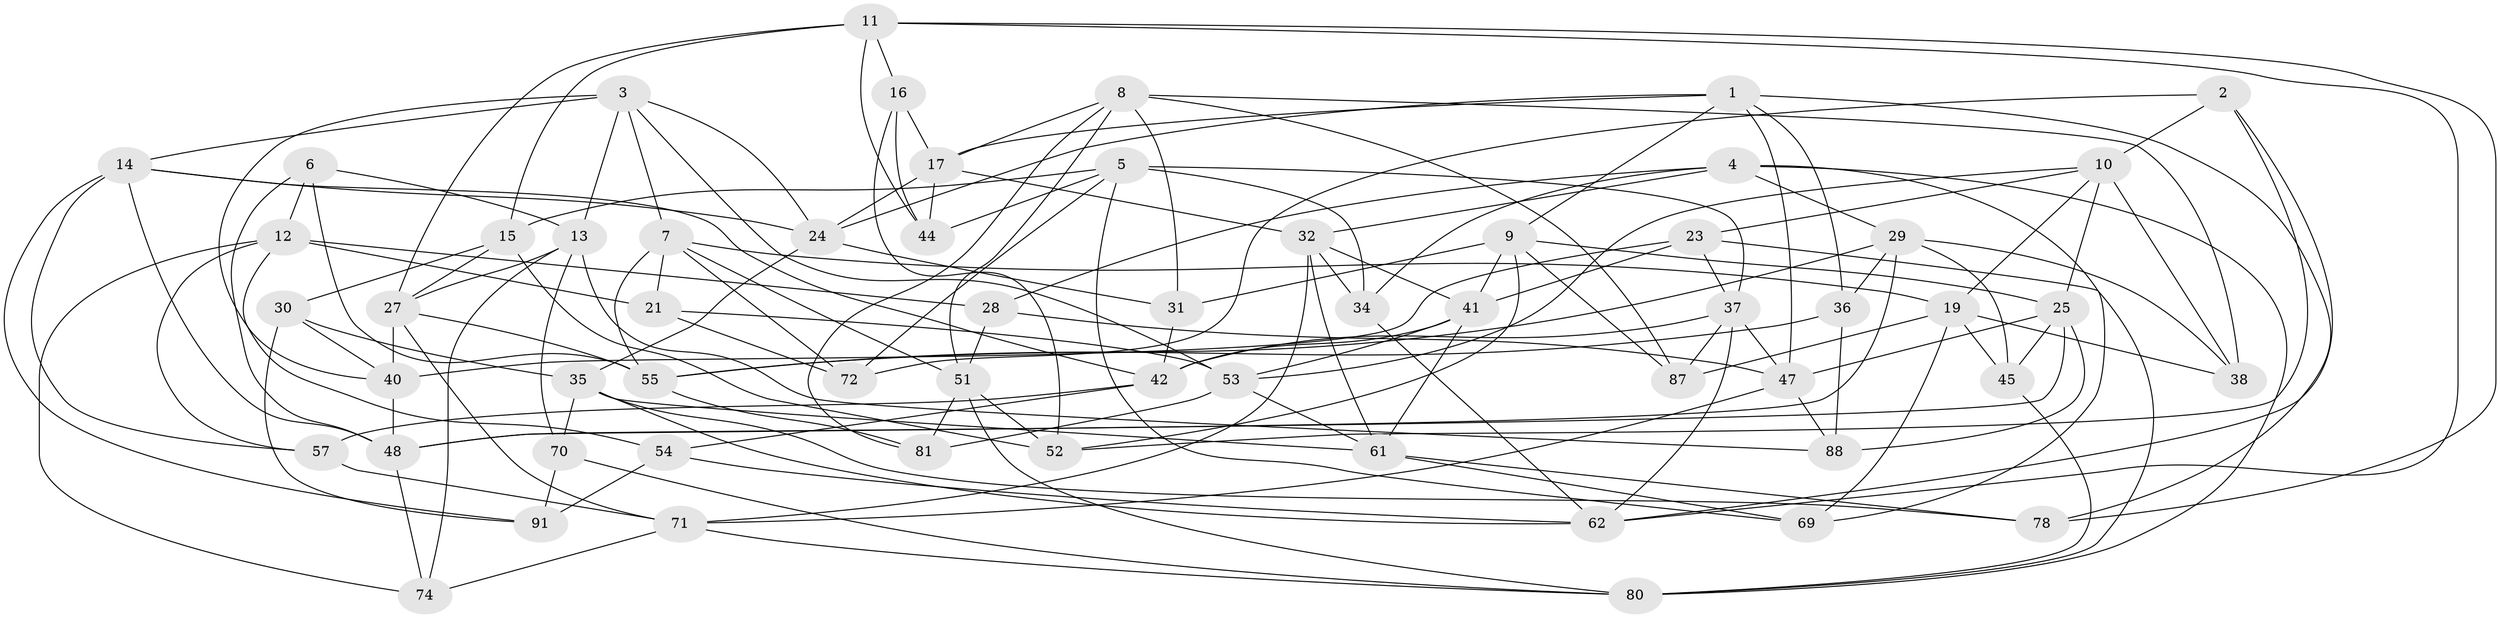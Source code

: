 // Generated by graph-tools (version 1.1) at 2025/24/03/03/25 07:24:22]
// undirected, 59 vertices, 152 edges
graph export_dot {
graph [start="1"]
  node [color=gray90,style=filled];
  1 [super="+60"];
  2;
  3 [super="+50"];
  4 [super="+93"];
  5 [super="+83"];
  6;
  7 [super="+22"];
  8 [super="+86"];
  9 [super="+67"];
  10 [super="+39"];
  11 [super="+33"];
  12 [super="+20"];
  13 [super="+26"];
  14 [super="+46"];
  15 [super="+18"];
  16;
  17 [super="+59"];
  19 [super="+64"];
  21;
  23 [super="+82"];
  24 [super="+43"];
  25 [super="+49"];
  27 [super="+73"];
  28;
  29 [super="+68"];
  30;
  31;
  32 [super="+56"];
  34;
  35 [super="+94"];
  36;
  37 [super="+66"];
  38;
  40 [super="+79"];
  41 [super="+63"];
  42 [super="+77"];
  44;
  45;
  47 [super="+58"];
  48 [super="+75"];
  51 [super="+76"];
  52 [super="+92"];
  53 [super="+65"];
  54;
  55 [super="+95"];
  57;
  61 [super="+89"];
  62 [super="+84"];
  69;
  70;
  71 [super="+85"];
  72;
  74;
  78;
  80 [super="+90"];
  81;
  87;
  88;
  91;
  1 -- 78;
  1 -- 47;
  1 -- 24;
  1 -- 36;
  1 -- 17;
  1 -- 9;
  2 -- 72;
  2 -- 10;
  2 -- 52;
  2 -- 62;
  3 -- 13;
  3 -- 53;
  3 -- 7;
  3 -- 24;
  3 -- 40;
  3 -- 14;
  4 -- 80;
  4 -- 34;
  4 -- 32;
  4 -- 28;
  4 -- 29;
  4 -- 69;
  5 -- 44;
  5 -- 34;
  5 -- 72;
  5 -- 69;
  5 -- 37;
  5 -- 15;
  6 -- 48;
  6 -- 55;
  6 -- 13;
  6 -- 12;
  7 -- 51;
  7 -- 72;
  7 -- 19;
  7 -- 55;
  7 -- 21;
  8 -- 38;
  8 -- 31;
  8 -- 81;
  8 -- 17;
  8 -- 51;
  8 -- 87;
  9 -- 52;
  9 -- 87;
  9 -- 25;
  9 -- 41;
  9 -- 31;
  10 -- 23;
  10 -- 53;
  10 -- 25;
  10 -- 38;
  10 -- 19;
  11 -- 78;
  11 -- 16;
  11 -- 27;
  11 -- 44;
  11 -- 62;
  11 -- 15;
  12 -- 57;
  12 -- 28;
  12 -- 54;
  12 -- 74;
  12 -- 21;
  13 -- 88;
  13 -- 74;
  13 -- 27;
  13 -- 70;
  14 -- 57;
  14 -- 91;
  14 -- 42;
  14 -- 24;
  14 -- 48;
  15 -- 52 [weight=2];
  15 -- 27;
  15 -- 30;
  16 -- 44;
  16 -- 52;
  16 -- 17;
  17 -- 44;
  17 -- 32;
  17 -- 24;
  19 -- 45;
  19 -- 38;
  19 -- 69;
  19 -- 87;
  21 -- 72;
  21 -- 53;
  23 -- 40 [weight=2];
  23 -- 80;
  23 -- 41;
  23 -- 37;
  24 -- 35;
  24 -- 31;
  25 -- 88;
  25 -- 45;
  25 -- 48;
  25 -- 47;
  27 -- 55;
  27 -- 40;
  27 -- 71;
  28 -- 47;
  28 -- 51;
  29 -- 38;
  29 -- 55;
  29 -- 48;
  29 -- 36;
  29 -- 45;
  30 -- 91;
  30 -- 40;
  30 -- 35;
  31 -- 42;
  32 -- 34;
  32 -- 61;
  32 -- 71;
  32 -- 41;
  34 -- 62;
  35 -- 61;
  35 -- 62;
  35 -- 70;
  35 -- 78;
  36 -- 88;
  36 -- 55;
  37 -- 62;
  37 -- 42;
  37 -- 87;
  37 -- 47;
  40 -- 48;
  41 -- 42;
  41 -- 53;
  41 -- 61;
  42 -- 57;
  42 -- 54;
  45 -- 80;
  47 -- 88;
  47 -- 71;
  48 -- 74;
  51 -- 80;
  51 -- 81;
  51 -- 52;
  53 -- 81;
  53 -- 61;
  54 -- 91;
  54 -- 62;
  55 -- 81;
  57 -- 71;
  61 -- 78;
  61 -- 69;
  70 -- 91;
  70 -- 80;
  71 -- 74;
  71 -- 80;
}
